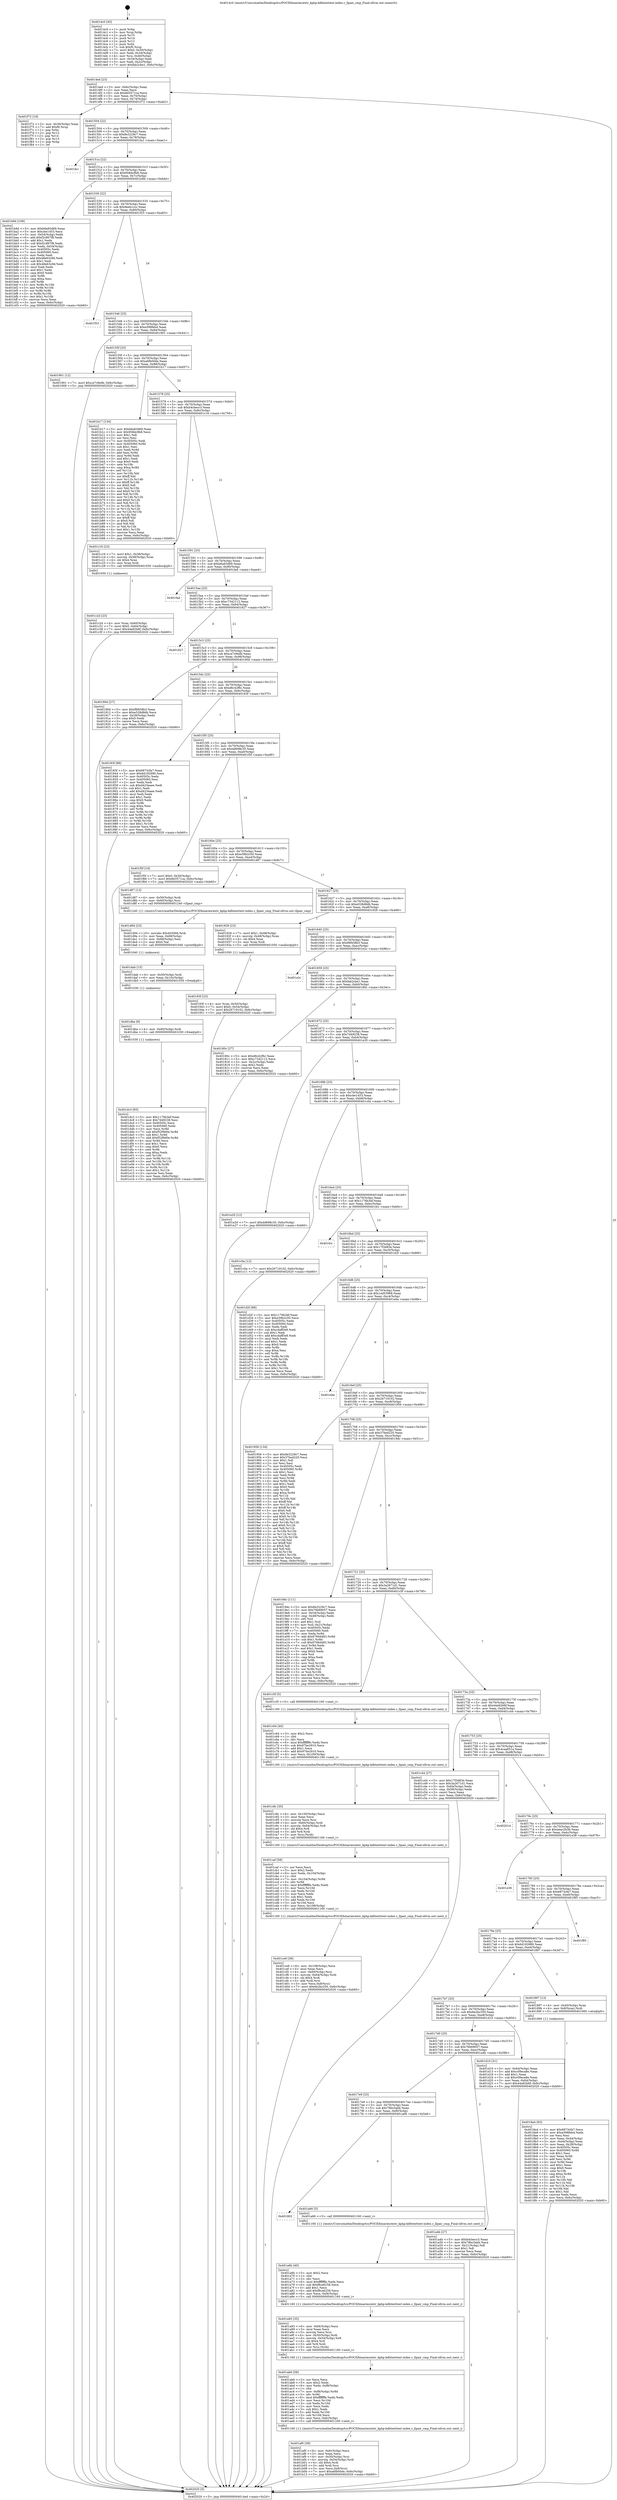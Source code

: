 digraph "0x4014c0" {
  label = "0x4014c0 (/mnt/c/Users/mathe/Desktop/tcc/POCII/binaries/extr_kphp-kdbtexttext-index.c_llpair_cmp_Final-ollvm.out::main(0))"
  labelloc = "t"
  node[shape=record]

  Entry [label="",width=0.3,height=0.3,shape=circle,fillcolor=black,style=filled]
  "0x4014ed" [label="{
     0x4014ed [23]\l
     | [instrs]\l
     &nbsp;&nbsp;0x4014ed \<+3\>: mov -0x6c(%rbp),%eax\l
     &nbsp;&nbsp;0x4014f0 \<+2\>: mov %eax,%ecx\l
     &nbsp;&nbsp;0x4014f2 \<+6\>: sub $0x8d3571ca,%ecx\l
     &nbsp;&nbsp;0x4014f8 \<+3\>: mov %eax,-0x70(%rbp)\l
     &nbsp;&nbsp;0x4014fb \<+3\>: mov %ecx,-0x74(%rbp)\l
     &nbsp;&nbsp;0x4014fe \<+6\>: je 0000000000401f72 \<main+0xab2\>\l
  }"]
  "0x401f72" [label="{
     0x401f72 [19]\l
     | [instrs]\l
     &nbsp;&nbsp;0x401f72 \<+3\>: mov -0x30(%rbp),%eax\l
     &nbsp;&nbsp;0x401f75 \<+7\>: add $0xf0,%rsp\l
     &nbsp;&nbsp;0x401f7c \<+1\>: pop %rbx\l
     &nbsp;&nbsp;0x401f7d \<+2\>: pop %r12\l
     &nbsp;&nbsp;0x401f7f \<+2\>: pop %r14\l
     &nbsp;&nbsp;0x401f81 \<+2\>: pop %r15\l
     &nbsp;&nbsp;0x401f83 \<+1\>: pop %rbp\l
     &nbsp;&nbsp;0x401f84 \<+1\>: ret\l
  }"]
  "0x401504" [label="{
     0x401504 [22]\l
     | [instrs]\l
     &nbsp;&nbsp;0x401504 \<+5\>: jmp 0000000000401509 \<main+0x49\>\l
     &nbsp;&nbsp;0x401509 \<+3\>: mov -0x70(%rbp),%eax\l
     &nbsp;&nbsp;0x40150c \<+5\>: sub $0x8e3229c7,%eax\l
     &nbsp;&nbsp;0x401511 \<+3\>: mov %eax,-0x78(%rbp)\l
     &nbsp;&nbsp;0x401514 \<+6\>: je 0000000000401fa1 \<main+0xae1\>\l
  }"]
  Exit [label="",width=0.3,height=0.3,shape=circle,fillcolor=black,style=filled,peripheries=2]
  "0x401fa1" [label="{
     0x401fa1\l
  }", style=dashed]
  "0x40151a" [label="{
     0x40151a [22]\l
     | [instrs]\l
     &nbsp;&nbsp;0x40151a \<+5\>: jmp 000000000040151f \<main+0x5f\>\l
     &nbsp;&nbsp;0x40151f \<+3\>: mov -0x70(%rbp),%eax\l
     &nbsp;&nbsp;0x401522 \<+5\>: sub $0x958dc9b8,%eax\l
     &nbsp;&nbsp;0x401527 \<+3\>: mov %eax,-0x7c(%rbp)\l
     &nbsp;&nbsp;0x40152a \<+6\>: je 0000000000401b9d \<main+0x6dd\>\l
  }"]
  "0x401dc3" [label="{
     0x401dc3 [93]\l
     | [instrs]\l
     &nbsp;&nbsp;0x401dc3 \<+5\>: mov $0x1176b3ef,%eax\l
     &nbsp;&nbsp;0x401dc8 \<+5\>: mov $0x7d49238,%esi\l
     &nbsp;&nbsp;0x401dcd \<+7\>: mov 0x40505c,%ecx\l
     &nbsp;&nbsp;0x401dd4 \<+7\>: mov 0x405060,%edx\l
     &nbsp;&nbsp;0x401ddb \<+3\>: mov %ecx,%r8d\l
     &nbsp;&nbsp;0x401dde \<+7\>: sub $0xf52f9d0e,%r8d\l
     &nbsp;&nbsp;0x401de5 \<+4\>: sub $0x1,%r8d\l
     &nbsp;&nbsp;0x401de9 \<+7\>: add $0xf52f9d0e,%r8d\l
     &nbsp;&nbsp;0x401df0 \<+4\>: imul %r8d,%ecx\l
     &nbsp;&nbsp;0x401df4 \<+3\>: and $0x1,%ecx\l
     &nbsp;&nbsp;0x401df7 \<+3\>: cmp $0x0,%ecx\l
     &nbsp;&nbsp;0x401dfa \<+4\>: sete %r9b\l
     &nbsp;&nbsp;0x401dfe \<+3\>: cmp $0xa,%edx\l
     &nbsp;&nbsp;0x401e01 \<+4\>: setl %r10b\l
     &nbsp;&nbsp;0x401e05 \<+3\>: mov %r9b,%r11b\l
     &nbsp;&nbsp;0x401e08 \<+3\>: and %r10b,%r11b\l
     &nbsp;&nbsp;0x401e0b \<+3\>: xor %r10b,%r9b\l
     &nbsp;&nbsp;0x401e0e \<+3\>: or %r9b,%r11b\l
     &nbsp;&nbsp;0x401e11 \<+4\>: test $0x1,%r11b\l
     &nbsp;&nbsp;0x401e15 \<+3\>: cmovne %esi,%eax\l
     &nbsp;&nbsp;0x401e18 \<+3\>: mov %eax,-0x6c(%rbp)\l
     &nbsp;&nbsp;0x401e1b \<+5\>: jmp 0000000000402020 \<main+0xb60\>\l
  }"]
  "0x401b9d" [label="{
     0x401b9d [109]\l
     | [instrs]\l
     &nbsp;&nbsp;0x401b9d \<+5\>: mov $0xb6a83d69,%eax\l
     &nbsp;&nbsp;0x401ba2 \<+5\>: mov $0xcbe1453,%ecx\l
     &nbsp;&nbsp;0x401ba7 \<+3\>: mov -0x54(%rbp),%edx\l
     &nbsp;&nbsp;0x401baa \<+6\>: add $0xf2c867f8,%edx\l
     &nbsp;&nbsp;0x401bb0 \<+3\>: add $0x1,%edx\l
     &nbsp;&nbsp;0x401bb3 \<+6\>: sub $0xf2c867f8,%edx\l
     &nbsp;&nbsp;0x401bb9 \<+3\>: mov %edx,-0x54(%rbp)\l
     &nbsp;&nbsp;0x401bbc \<+7\>: mov 0x40505c,%edx\l
     &nbsp;&nbsp;0x401bc3 \<+7\>: mov 0x405060,%esi\l
     &nbsp;&nbsp;0x401bca \<+2\>: mov %edx,%edi\l
     &nbsp;&nbsp;0x401bcc \<+6\>: add $0x48e63c9d,%edi\l
     &nbsp;&nbsp;0x401bd2 \<+3\>: sub $0x1,%edi\l
     &nbsp;&nbsp;0x401bd5 \<+6\>: sub $0x48e63c9d,%edi\l
     &nbsp;&nbsp;0x401bdb \<+3\>: imul %edi,%edx\l
     &nbsp;&nbsp;0x401bde \<+3\>: and $0x1,%edx\l
     &nbsp;&nbsp;0x401be1 \<+3\>: cmp $0x0,%edx\l
     &nbsp;&nbsp;0x401be4 \<+4\>: sete %r8b\l
     &nbsp;&nbsp;0x401be8 \<+3\>: cmp $0xa,%esi\l
     &nbsp;&nbsp;0x401beb \<+4\>: setl %r9b\l
     &nbsp;&nbsp;0x401bef \<+3\>: mov %r8b,%r10b\l
     &nbsp;&nbsp;0x401bf2 \<+3\>: and %r9b,%r10b\l
     &nbsp;&nbsp;0x401bf5 \<+3\>: xor %r9b,%r8b\l
     &nbsp;&nbsp;0x401bf8 \<+3\>: or %r8b,%r10b\l
     &nbsp;&nbsp;0x401bfb \<+4\>: test $0x1,%r10b\l
     &nbsp;&nbsp;0x401bff \<+3\>: cmovne %ecx,%eax\l
     &nbsp;&nbsp;0x401c02 \<+3\>: mov %eax,-0x6c(%rbp)\l
     &nbsp;&nbsp;0x401c05 \<+5\>: jmp 0000000000402020 \<main+0xb60\>\l
  }"]
  "0x401530" [label="{
     0x401530 [22]\l
     | [instrs]\l
     &nbsp;&nbsp;0x401530 \<+5\>: jmp 0000000000401535 \<main+0x75\>\l
     &nbsp;&nbsp;0x401535 \<+3\>: mov -0x70(%rbp),%eax\l
     &nbsp;&nbsp;0x401538 \<+5\>: sub $0x9eeb1ccc,%eax\l
     &nbsp;&nbsp;0x40153d \<+3\>: mov %eax,-0x80(%rbp)\l
     &nbsp;&nbsp;0x401540 \<+6\>: je 0000000000401f53 \<main+0xa93\>\l
  }"]
  "0x401dba" [label="{
     0x401dba [9]\l
     | [instrs]\l
     &nbsp;&nbsp;0x401dba \<+4\>: mov -0x60(%rbp),%rdi\l
     &nbsp;&nbsp;0x401dbe \<+5\>: call 0000000000401030 \<free@plt\>\l
     | [calls]\l
     &nbsp;&nbsp;0x401030 \{1\} (unknown)\l
  }"]
  "0x401f53" [label="{
     0x401f53\l
  }", style=dashed]
  "0x401546" [label="{
     0x401546 [25]\l
     | [instrs]\l
     &nbsp;&nbsp;0x401546 \<+5\>: jmp 000000000040154b \<main+0x8b\>\l
     &nbsp;&nbsp;0x40154b \<+3\>: mov -0x70(%rbp),%eax\l
     &nbsp;&nbsp;0x40154e \<+5\>: sub $0xa598feb4,%eax\l
     &nbsp;&nbsp;0x401553 \<+6\>: mov %eax,-0x84(%rbp)\l
     &nbsp;&nbsp;0x401559 \<+6\>: je 0000000000401901 \<main+0x441\>\l
  }"]
  "0x401dab" [label="{
     0x401dab [15]\l
     | [instrs]\l
     &nbsp;&nbsp;0x401dab \<+4\>: mov -0x50(%rbp),%rdi\l
     &nbsp;&nbsp;0x401daf \<+6\>: mov %eax,-0x10c(%rbp)\l
     &nbsp;&nbsp;0x401db5 \<+5\>: call 0000000000401030 \<free@plt\>\l
     | [calls]\l
     &nbsp;&nbsp;0x401030 \{1\} (unknown)\l
  }"]
  "0x401901" [label="{
     0x401901 [12]\l
     | [instrs]\l
     &nbsp;&nbsp;0x401901 \<+7\>: movl $0xca7c9edb,-0x6c(%rbp)\l
     &nbsp;&nbsp;0x401908 \<+5\>: jmp 0000000000402020 \<main+0xb60\>\l
  }"]
  "0x40155f" [label="{
     0x40155f [25]\l
     | [instrs]\l
     &nbsp;&nbsp;0x40155f \<+5\>: jmp 0000000000401564 \<main+0xa4\>\l
     &nbsp;&nbsp;0x401564 \<+3\>: mov -0x70(%rbp),%eax\l
     &nbsp;&nbsp;0x401567 \<+5\>: sub $0xa6fb00de,%eax\l
     &nbsp;&nbsp;0x40156c \<+6\>: mov %eax,-0x88(%rbp)\l
     &nbsp;&nbsp;0x401572 \<+6\>: je 0000000000401b17 \<main+0x657\>\l
  }"]
  "0x401d94" [label="{
     0x401d94 [23]\l
     | [instrs]\l
     &nbsp;&nbsp;0x401d94 \<+10\>: movabs $0x4030b6,%rdi\l
     &nbsp;&nbsp;0x401d9e \<+3\>: mov %eax,-0x68(%rbp)\l
     &nbsp;&nbsp;0x401da1 \<+3\>: mov -0x68(%rbp),%esi\l
     &nbsp;&nbsp;0x401da4 \<+2\>: mov $0x0,%al\l
     &nbsp;&nbsp;0x401da6 \<+5\>: call 0000000000401040 \<printf@plt\>\l
     | [calls]\l
     &nbsp;&nbsp;0x401040 \{1\} (unknown)\l
  }"]
  "0x401b17" [label="{
     0x401b17 [134]\l
     | [instrs]\l
     &nbsp;&nbsp;0x401b17 \<+5\>: mov $0xb6a83d69,%eax\l
     &nbsp;&nbsp;0x401b1c \<+5\>: mov $0x958dc9b8,%ecx\l
     &nbsp;&nbsp;0x401b21 \<+2\>: mov $0x1,%dl\l
     &nbsp;&nbsp;0x401b23 \<+2\>: xor %esi,%esi\l
     &nbsp;&nbsp;0x401b25 \<+7\>: mov 0x40505c,%edi\l
     &nbsp;&nbsp;0x401b2c \<+8\>: mov 0x405060,%r8d\l
     &nbsp;&nbsp;0x401b34 \<+3\>: sub $0x1,%esi\l
     &nbsp;&nbsp;0x401b37 \<+3\>: mov %edi,%r9d\l
     &nbsp;&nbsp;0x401b3a \<+3\>: add %esi,%r9d\l
     &nbsp;&nbsp;0x401b3d \<+4\>: imul %r9d,%edi\l
     &nbsp;&nbsp;0x401b41 \<+3\>: and $0x1,%edi\l
     &nbsp;&nbsp;0x401b44 \<+3\>: cmp $0x0,%edi\l
     &nbsp;&nbsp;0x401b47 \<+4\>: sete %r10b\l
     &nbsp;&nbsp;0x401b4b \<+4\>: cmp $0xa,%r8d\l
     &nbsp;&nbsp;0x401b4f \<+4\>: setl %r11b\l
     &nbsp;&nbsp;0x401b53 \<+3\>: mov %r10b,%bl\l
     &nbsp;&nbsp;0x401b56 \<+3\>: xor $0xff,%bl\l
     &nbsp;&nbsp;0x401b59 \<+3\>: mov %r11b,%r14b\l
     &nbsp;&nbsp;0x401b5c \<+4\>: xor $0xff,%r14b\l
     &nbsp;&nbsp;0x401b60 \<+3\>: xor $0x0,%dl\l
     &nbsp;&nbsp;0x401b63 \<+3\>: mov %bl,%r15b\l
     &nbsp;&nbsp;0x401b66 \<+4\>: and $0x0,%r15b\l
     &nbsp;&nbsp;0x401b6a \<+3\>: and %dl,%r10b\l
     &nbsp;&nbsp;0x401b6d \<+3\>: mov %r14b,%r12b\l
     &nbsp;&nbsp;0x401b70 \<+4\>: and $0x0,%r12b\l
     &nbsp;&nbsp;0x401b74 \<+3\>: and %dl,%r11b\l
     &nbsp;&nbsp;0x401b77 \<+3\>: or %r10b,%r15b\l
     &nbsp;&nbsp;0x401b7a \<+3\>: or %r11b,%r12b\l
     &nbsp;&nbsp;0x401b7d \<+3\>: xor %r12b,%r15b\l
     &nbsp;&nbsp;0x401b80 \<+3\>: or %r14b,%bl\l
     &nbsp;&nbsp;0x401b83 \<+3\>: xor $0xff,%bl\l
     &nbsp;&nbsp;0x401b86 \<+3\>: or $0x0,%dl\l
     &nbsp;&nbsp;0x401b89 \<+2\>: and %dl,%bl\l
     &nbsp;&nbsp;0x401b8b \<+3\>: or %bl,%r15b\l
     &nbsp;&nbsp;0x401b8e \<+4\>: test $0x1,%r15b\l
     &nbsp;&nbsp;0x401b92 \<+3\>: cmovne %ecx,%eax\l
     &nbsp;&nbsp;0x401b95 \<+3\>: mov %eax,-0x6c(%rbp)\l
     &nbsp;&nbsp;0x401b98 \<+5\>: jmp 0000000000402020 \<main+0xb60\>\l
  }"]
  "0x401578" [label="{
     0x401578 [25]\l
     | [instrs]\l
     &nbsp;&nbsp;0x401578 \<+5\>: jmp 000000000040157d \<main+0xbd\>\l
     &nbsp;&nbsp;0x40157d \<+3\>: mov -0x70(%rbp),%eax\l
     &nbsp;&nbsp;0x401580 \<+5\>: sub $0xb4cbecc3,%eax\l
     &nbsp;&nbsp;0x401585 \<+6\>: mov %eax,-0x8c(%rbp)\l
     &nbsp;&nbsp;0x40158b \<+6\>: je 0000000000401c16 \<main+0x756\>\l
  }"]
  "0x401ce9" [label="{
     0x401ce9 [39]\l
     | [instrs]\l
     &nbsp;&nbsp;0x401ce9 \<+6\>: mov -0x108(%rbp),%ecx\l
     &nbsp;&nbsp;0x401cef \<+3\>: imul %eax,%ecx\l
     &nbsp;&nbsp;0x401cf2 \<+4\>: mov -0x60(%rbp),%rsi\l
     &nbsp;&nbsp;0x401cf6 \<+4\>: movslq -0x64(%rbp),%rdi\l
     &nbsp;&nbsp;0x401cfa \<+4\>: shl $0x4,%rdi\l
     &nbsp;&nbsp;0x401cfe \<+3\>: add %rdi,%rsi\l
     &nbsp;&nbsp;0x401d01 \<+3\>: mov %ecx,0x8(%rsi)\l
     &nbsp;&nbsp;0x401d04 \<+7\>: movl $0x6e2bc350,-0x6c(%rbp)\l
     &nbsp;&nbsp;0x401d0b \<+5\>: jmp 0000000000402020 \<main+0xb60\>\l
  }"]
  "0x401c16" [label="{
     0x401c16 [23]\l
     | [instrs]\l
     &nbsp;&nbsp;0x401c16 \<+7\>: movl $0x1,-0x58(%rbp)\l
     &nbsp;&nbsp;0x401c1d \<+4\>: movslq -0x58(%rbp),%rax\l
     &nbsp;&nbsp;0x401c21 \<+4\>: shl $0x4,%rax\l
     &nbsp;&nbsp;0x401c25 \<+3\>: mov %rax,%rdi\l
     &nbsp;&nbsp;0x401c28 \<+5\>: call 0000000000401050 \<malloc@plt\>\l
     | [calls]\l
     &nbsp;&nbsp;0x401050 \{1\} (unknown)\l
  }"]
  "0x401591" [label="{
     0x401591 [25]\l
     | [instrs]\l
     &nbsp;&nbsp;0x401591 \<+5\>: jmp 0000000000401596 \<main+0xd6\>\l
     &nbsp;&nbsp;0x401596 \<+3\>: mov -0x70(%rbp),%eax\l
     &nbsp;&nbsp;0x401599 \<+5\>: sub $0xb6a83d69,%eax\l
     &nbsp;&nbsp;0x40159e \<+6\>: mov %eax,-0x90(%rbp)\l
     &nbsp;&nbsp;0x4015a4 \<+6\>: je 0000000000401fad \<main+0xaed\>\l
  }"]
  "0x401caf" [label="{
     0x401caf [58]\l
     | [instrs]\l
     &nbsp;&nbsp;0x401caf \<+2\>: xor %ecx,%ecx\l
     &nbsp;&nbsp;0x401cb1 \<+5\>: mov $0x2,%edx\l
     &nbsp;&nbsp;0x401cb6 \<+6\>: mov %edx,-0x104(%rbp)\l
     &nbsp;&nbsp;0x401cbc \<+1\>: cltd\l
     &nbsp;&nbsp;0x401cbd \<+7\>: mov -0x104(%rbp),%r9d\l
     &nbsp;&nbsp;0x401cc4 \<+3\>: idiv %r9d\l
     &nbsp;&nbsp;0x401cc7 \<+6\>: imul $0xfffffffe,%edx,%edx\l
     &nbsp;&nbsp;0x401ccd \<+3\>: mov %ecx,%r10d\l
     &nbsp;&nbsp;0x401cd0 \<+3\>: sub %edx,%r10d\l
     &nbsp;&nbsp;0x401cd3 \<+2\>: mov %ecx,%edx\l
     &nbsp;&nbsp;0x401cd5 \<+3\>: sub $0x1,%edx\l
     &nbsp;&nbsp;0x401cd8 \<+3\>: add %edx,%r10d\l
     &nbsp;&nbsp;0x401cdb \<+3\>: sub %r10d,%ecx\l
     &nbsp;&nbsp;0x401cde \<+6\>: mov %ecx,-0x108(%rbp)\l
     &nbsp;&nbsp;0x401ce4 \<+5\>: call 0000000000401160 \<next_i\>\l
     | [calls]\l
     &nbsp;&nbsp;0x401160 \{1\} (/mnt/c/Users/mathe/Desktop/tcc/POCII/binaries/extr_kphp-kdbtexttext-index.c_llpair_cmp_Final-ollvm.out::next_i)\l
  }"]
  "0x401fad" [label="{
     0x401fad\l
  }", style=dashed]
  "0x4015aa" [label="{
     0x4015aa [25]\l
     | [instrs]\l
     &nbsp;&nbsp;0x4015aa \<+5\>: jmp 00000000004015af \<main+0xef\>\l
     &nbsp;&nbsp;0x4015af \<+3\>: mov -0x70(%rbp),%eax\l
     &nbsp;&nbsp;0x4015b2 \<+5\>: sub $0xc7342112,%eax\l
     &nbsp;&nbsp;0x4015b7 \<+6\>: mov %eax,-0x94(%rbp)\l
     &nbsp;&nbsp;0x4015bd \<+6\>: je 0000000000401827 \<main+0x367\>\l
  }"]
  "0x401c8c" [label="{
     0x401c8c [35]\l
     | [instrs]\l
     &nbsp;&nbsp;0x401c8c \<+6\>: mov -0x100(%rbp),%ecx\l
     &nbsp;&nbsp;0x401c92 \<+3\>: imul %eax,%ecx\l
     &nbsp;&nbsp;0x401c95 \<+3\>: movslq %ecx,%rsi\l
     &nbsp;&nbsp;0x401c98 \<+4\>: mov -0x60(%rbp),%rdi\l
     &nbsp;&nbsp;0x401c9c \<+4\>: movslq -0x64(%rbp),%r8\l
     &nbsp;&nbsp;0x401ca0 \<+4\>: shl $0x4,%r8\l
     &nbsp;&nbsp;0x401ca4 \<+3\>: add %r8,%rdi\l
     &nbsp;&nbsp;0x401ca7 \<+3\>: mov %rsi,(%rdi)\l
     &nbsp;&nbsp;0x401caa \<+5\>: call 0000000000401160 \<next_i\>\l
     | [calls]\l
     &nbsp;&nbsp;0x401160 \{1\} (/mnt/c/Users/mathe/Desktop/tcc/POCII/binaries/extr_kphp-kdbtexttext-index.c_llpair_cmp_Final-ollvm.out::next_i)\l
  }"]
  "0x401827" [label="{
     0x401827\l
  }", style=dashed]
  "0x4015c3" [label="{
     0x4015c3 [25]\l
     | [instrs]\l
     &nbsp;&nbsp;0x4015c3 \<+5\>: jmp 00000000004015c8 \<main+0x108\>\l
     &nbsp;&nbsp;0x4015c8 \<+3\>: mov -0x70(%rbp),%eax\l
     &nbsp;&nbsp;0x4015cb \<+5\>: sub $0xca7c9edb,%eax\l
     &nbsp;&nbsp;0x4015d0 \<+6\>: mov %eax,-0x98(%rbp)\l
     &nbsp;&nbsp;0x4015d6 \<+6\>: je 000000000040190d \<main+0x44d\>\l
  }"]
  "0x401c64" [label="{
     0x401c64 [40]\l
     | [instrs]\l
     &nbsp;&nbsp;0x401c64 \<+5\>: mov $0x2,%ecx\l
     &nbsp;&nbsp;0x401c69 \<+1\>: cltd\l
     &nbsp;&nbsp;0x401c6a \<+2\>: idiv %ecx\l
     &nbsp;&nbsp;0x401c6c \<+6\>: imul $0xfffffffe,%edx,%ecx\l
     &nbsp;&nbsp;0x401c72 \<+6\>: sub $0x97be2910,%ecx\l
     &nbsp;&nbsp;0x401c78 \<+3\>: add $0x1,%ecx\l
     &nbsp;&nbsp;0x401c7b \<+6\>: add $0x97be2910,%ecx\l
     &nbsp;&nbsp;0x401c81 \<+6\>: mov %ecx,-0x100(%rbp)\l
     &nbsp;&nbsp;0x401c87 \<+5\>: call 0000000000401160 \<next_i\>\l
     | [calls]\l
     &nbsp;&nbsp;0x401160 \{1\} (/mnt/c/Users/mathe/Desktop/tcc/POCII/binaries/extr_kphp-kdbtexttext-index.c_llpair_cmp_Final-ollvm.out::next_i)\l
  }"]
  "0x40190d" [label="{
     0x40190d [27]\l
     | [instrs]\l
     &nbsp;&nbsp;0x40190d \<+5\>: mov $0xf9f458b3,%eax\l
     &nbsp;&nbsp;0x401912 \<+5\>: mov $0xe528d8db,%ecx\l
     &nbsp;&nbsp;0x401917 \<+3\>: mov -0x28(%rbp),%edx\l
     &nbsp;&nbsp;0x40191a \<+3\>: cmp $0x0,%edx\l
     &nbsp;&nbsp;0x40191d \<+3\>: cmove %ecx,%eax\l
     &nbsp;&nbsp;0x401920 \<+3\>: mov %eax,-0x6c(%rbp)\l
     &nbsp;&nbsp;0x401923 \<+5\>: jmp 0000000000402020 \<main+0xb60\>\l
  }"]
  "0x4015dc" [label="{
     0x4015dc [25]\l
     | [instrs]\l
     &nbsp;&nbsp;0x4015dc \<+5\>: jmp 00000000004015e1 \<main+0x121\>\l
     &nbsp;&nbsp;0x4015e1 \<+3\>: mov -0x70(%rbp),%eax\l
     &nbsp;&nbsp;0x4015e4 \<+5\>: sub $0xd6c42f6c,%eax\l
     &nbsp;&nbsp;0x4015e9 \<+6\>: mov %eax,-0x9c(%rbp)\l
     &nbsp;&nbsp;0x4015ef \<+6\>: je 000000000040183f \<main+0x37f\>\l
  }"]
  "0x401c2d" [label="{
     0x401c2d [23]\l
     | [instrs]\l
     &nbsp;&nbsp;0x401c2d \<+4\>: mov %rax,-0x60(%rbp)\l
     &nbsp;&nbsp;0x401c31 \<+7\>: movl $0x0,-0x64(%rbp)\l
     &nbsp;&nbsp;0x401c38 \<+7\>: movl $0x44a92b6f,-0x6c(%rbp)\l
     &nbsp;&nbsp;0x401c3f \<+5\>: jmp 0000000000402020 \<main+0xb60\>\l
  }"]
  "0x40183f" [label="{
     0x40183f [88]\l
     | [instrs]\l
     &nbsp;&nbsp;0x40183f \<+5\>: mov $0x6873cfa7,%eax\l
     &nbsp;&nbsp;0x401844 \<+5\>: mov $0x6d192680,%ecx\l
     &nbsp;&nbsp;0x401849 \<+7\>: mov 0x40505c,%edx\l
     &nbsp;&nbsp;0x401850 \<+7\>: mov 0x405060,%esi\l
     &nbsp;&nbsp;0x401857 \<+2\>: mov %edx,%edi\l
     &nbsp;&nbsp;0x401859 \<+6\>: sub $0xd423eaee,%edi\l
     &nbsp;&nbsp;0x40185f \<+3\>: sub $0x1,%edi\l
     &nbsp;&nbsp;0x401862 \<+6\>: add $0xd423eaee,%edi\l
     &nbsp;&nbsp;0x401868 \<+3\>: imul %edi,%edx\l
     &nbsp;&nbsp;0x40186b \<+3\>: and $0x1,%edx\l
     &nbsp;&nbsp;0x40186e \<+3\>: cmp $0x0,%edx\l
     &nbsp;&nbsp;0x401871 \<+4\>: sete %r8b\l
     &nbsp;&nbsp;0x401875 \<+3\>: cmp $0xa,%esi\l
     &nbsp;&nbsp;0x401878 \<+4\>: setl %r9b\l
     &nbsp;&nbsp;0x40187c \<+3\>: mov %r8b,%r10b\l
     &nbsp;&nbsp;0x40187f \<+3\>: and %r9b,%r10b\l
     &nbsp;&nbsp;0x401882 \<+3\>: xor %r9b,%r8b\l
     &nbsp;&nbsp;0x401885 \<+3\>: or %r8b,%r10b\l
     &nbsp;&nbsp;0x401888 \<+4\>: test $0x1,%r10b\l
     &nbsp;&nbsp;0x40188c \<+3\>: cmovne %ecx,%eax\l
     &nbsp;&nbsp;0x40188f \<+3\>: mov %eax,-0x6c(%rbp)\l
     &nbsp;&nbsp;0x401892 \<+5\>: jmp 0000000000402020 \<main+0xb60\>\l
  }"]
  "0x4015f5" [label="{
     0x4015f5 [25]\l
     | [instrs]\l
     &nbsp;&nbsp;0x4015f5 \<+5\>: jmp 00000000004015fa \<main+0x13a\>\l
     &nbsp;&nbsp;0x4015fa \<+3\>: mov -0x70(%rbp),%eax\l
     &nbsp;&nbsp;0x4015fd \<+5\>: sub $0xdd698c35,%eax\l
     &nbsp;&nbsp;0x401602 \<+6\>: mov %eax,-0xa0(%rbp)\l
     &nbsp;&nbsp;0x401608 \<+6\>: je 0000000000401f5f \<main+0xa9f\>\l
  }"]
  "0x401af0" [label="{
     0x401af0 [39]\l
     | [instrs]\l
     &nbsp;&nbsp;0x401af0 \<+6\>: mov -0xfc(%rbp),%ecx\l
     &nbsp;&nbsp;0x401af6 \<+3\>: imul %eax,%ecx\l
     &nbsp;&nbsp;0x401af9 \<+4\>: mov -0x50(%rbp),%rsi\l
     &nbsp;&nbsp;0x401afd \<+4\>: movslq -0x54(%rbp),%rdi\l
     &nbsp;&nbsp;0x401b01 \<+4\>: shl $0x4,%rdi\l
     &nbsp;&nbsp;0x401b05 \<+3\>: add %rdi,%rsi\l
     &nbsp;&nbsp;0x401b08 \<+3\>: mov %ecx,0x8(%rsi)\l
     &nbsp;&nbsp;0x401b0b \<+7\>: movl $0xa6fb00de,-0x6c(%rbp)\l
     &nbsp;&nbsp;0x401b12 \<+5\>: jmp 0000000000402020 \<main+0xb60\>\l
  }"]
  "0x401f5f" [label="{
     0x401f5f [19]\l
     | [instrs]\l
     &nbsp;&nbsp;0x401f5f \<+7\>: movl $0x0,-0x30(%rbp)\l
     &nbsp;&nbsp;0x401f66 \<+7\>: movl $0x8d3571ca,-0x6c(%rbp)\l
     &nbsp;&nbsp;0x401f6d \<+5\>: jmp 0000000000402020 \<main+0xb60\>\l
  }"]
  "0x40160e" [label="{
     0x40160e [25]\l
     | [instrs]\l
     &nbsp;&nbsp;0x40160e \<+5\>: jmp 0000000000401613 \<main+0x153\>\l
     &nbsp;&nbsp;0x401613 \<+3\>: mov -0x70(%rbp),%eax\l
     &nbsp;&nbsp;0x401616 \<+5\>: sub $0xe39b2c50,%eax\l
     &nbsp;&nbsp;0x40161b \<+6\>: mov %eax,-0xa4(%rbp)\l
     &nbsp;&nbsp;0x401621 \<+6\>: je 0000000000401d87 \<main+0x8c7\>\l
  }"]
  "0x401ab6" [label="{
     0x401ab6 [58]\l
     | [instrs]\l
     &nbsp;&nbsp;0x401ab6 \<+2\>: xor %ecx,%ecx\l
     &nbsp;&nbsp;0x401ab8 \<+5\>: mov $0x2,%edx\l
     &nbsp;&nbsp;0x401abd \<+6\>: mov %edx,-0xf8(%rbp)\l
     &nbsp;&nbsp;0x401ac3 \<+1\>: cltd\l
     &nbsp;&nbsp;0x401ac4 \<+7\>: mov -0xf8(%rbp),%r9d\l
     &nbsp;&nbsp;0x401acb \<+3\>: idiv %r9d\l
     &nbsp;&nbsp;0x401ace \<+6\>: imul $0xfffffffe,%edx,%edx\l
     &nbsp;&nbsp;0x401ad4 \<+3\>: mov %ecx,%r10d\l
     &nbsp;&nbsp;0x401ad7 \<+3\>: sub %edx,%r10d\l
     &nbsp;&nbsp;0x401ada \<+2\>: mov %ecx,%edx\l
     &nbsp;&nbsp;0x401adc \<+3\>: sub $0x1,%edx\l
     &nbsp;&nbsp;0x401adf \<+3\>: add %edx,%r10d\l
     &nbsp;&nbsp;0x401ae2 \<+3\>: sub %r10d,%ecx\l
     &nbsp;&nbsp;0x401ae5 \<+6\>: mov %ecx,-0xfc(%rbp)\l
     &nbsp;&nbsp;0x401aeb \<+5\>: call 0000000000401160 \<next_i\>\l
     | [calls]\l
     &nbsp;&nbsp;0x401160 \{1\} (/mnt/c/Users/mathe/Desktop/tcc/POCII/binaries/extr_kphp-kdbtexttext-index.c_llpair_cmp_Final-ollvm.out::next_i)\l
  }"]
  "0x401d87" [label="{
     0x401d87 [13]\l
     | [instrs]\l
     &nbsp;&nbsp;0x401d87 \<+4\>: mov -0x50(%rbp),%rdi\l
     &nbsp;&nbsp;0x401d8b \<+4\>: mov -0x60(%rbp),%rsi\l
     &nbsp;&nbsp;0x401d8f \<+5\>: call 0000000000401240 \<llpair_cmp\>\l
     | [calls]\l
     &nbsp;&nbsp;0x401240 \{1\} (/mnt/c/Users/mathe/Desktop/tcc/POCII/binaries/extr_kphp-kdbtexttext-index.c_llpair_cmp_Final-ollvm.out::llpair_cmp)\l
  }"]
  "0x401627" [label="{
     0x401627 [25]\l
     | [instrs]\l
     &nbsp;&nbsp;0x401627 \<+5\>: jmp 000000000040162c \<main+0x16c\>\l
     &nbsp;&nbsp;0x40162c \<+3\>: mov -0x70(%rbp),%eax\l
     &nbsp;&nbsp;0x40162f \<+5\>: sub $0xe528d8db,%eax\l
     &nbsp;&nbsp;0x401634 \<+6\>: mov %eax,-0xa8(%rbp)\l
     &nbsp;&nbsp;0x40163a \<+6\>: je 0000000000401928 \<main+0x468\>\l
  }"]
  "0x401a93" [label="{
     0x401a93 [35]\l
     | [instrs]\l
     &nbsp;&nbsp;0x401a93 \<+6\>: mov -0xf4(%rbp),%ecx\l
     &nbsp;&nbsp;0x401a99 \<+3\>: imul %eax,%ecx\l
     &nbsp;&nbsp;0x401a9c \<+3\>: movslq %ecx,%rsi\l
     &nbsp;&nbsp;0x401a9f \<+4\>: mov -0x50(%rbp),%rdi\l
     &nbsp;&nbsp;0x401aa3 \<+4\>: movslq -0x54(%rbp),%r8\l
     &nbsp;&nbsp;0x401aa7 \<+4\>: shl $0x4,%r8\l
     &nbsp;&nbsp;0x401aab \<+3\>: add %r8,%rdi\l
     &nbsp;&nbsp;0x401aae \<+3\>: mov %rsi,(%rdi)\l
     &nbsp;&nbsp;0x401ab1 \<+5\>: call 0000000000401160 \<next_i\>\l
     | [calls]\l
     &nbsp;&nbsp;0x401160 \{1\} (/mnt/c/Users/mathe/Desktop/tcc/POCII/binaries/extr_kphp-kdbtexttext-index.c_llpair_cmp_Final-ollvm.out::next_i)\l
  }"]
  "0x401928" [label="{
     0x401928 [23]\l
     | [instrs]\l
     &nbsp;&nbsp;0x401928 \<+7\>: movl $0x1,-0x48(%rbp)\l
     &nbsp;&nbsp;0x40192f \<+4\>: movslq -0x48(%rbp),%rax\l
     &nbsp;&nbsp;0x401933 \<+4\>: shl $0x4,%rax\l
     &nbsp;&nbsp;0x401937 \<+3\>: mov %rax,%rdi\l
     &nbsp;&nbsp;0x40193a \<+5\>: call 0000000000401050 \<malloc@plt\>\l
     | [calls]\l
     &nbsp;&nbsp;0x401050 \{1\} (unknown)\l
  }"]
  "0x401640" [label="{
     0x401640 [25]\l
     | [instrs]\l
     &nbsp;&nbsp;0x401640 \<+5\>: jmp 0000000000401645 \<main+0x185\>\l
     &nbsp;&nbsp;0x401645 \<+3\>: mov -0x70(%rbp),%eax\l
     &nbsp;&nbsp;0x401648 \<+5\>: sub $0xf9f458b3,%eax\l
     &nbsp;&nbsp;0x40164d \<+6\>: mov %eax,-0xac(%rbp)\l
     &nbsp;&nbsp;0x401653 \<+6\>: je 0000000000401e2c \<main+0x96c\>\l
  }"]
  "0x401a6b" [label="{
     0x401a6b [40]\l
     | [instrs]\l
     &nbsp;&nbsp;0x401a6b \<+5\>: mov $0x2,%ecx\l
     &nbsp;&nbsp;0x401a70 \<+1\>: cltd\l
     &nbsp;&nbsp;0x401a71 \<+2\>: idiv %ecx\l
     &nbsp;&nbsp;0x401a73 \<+6\>: imul $0xfffffffe,%edx,%ecx\l
     &nbsp;&nbsp;0x401a79 \<+6\>: sub $0xf8ce6258,%ecx\l
     &nbsp;&nbsp;0x401a7f \<+3\>: add $0x1,%ecx\l
     &nbsp;&nbsp;0x401a82 \<+6\>: add $0xf8ce6258,%ecx\l
     &nbsp;&nbsp;0x401a88 \<+6\>: mov %ecx,-0xf4(%rbp)\l
     &nbsp;&nbsp;0x401a8e \<+5\>: call 0000000000401160 \<next_i\>\l
     | [calls]\l
     &nbsp;&nbsp;0x401160 \{1\} (/mnt/c/Users/mathe/Desktop/tcc/POCII/binaries/extr_kphp-kdbtexttext-index.c_llpair_cmp_Final-ollvm.out::next_i)\l
  }"]
  "0x401e2c" [label="{
     0x401e2c\l
  }", style=dashed]
  "0x401659" [label="{
     0x401659 [25]\l
     | [instrs]\l
     &nbsp;&nbsp;0x401659 \<+5\>: jmp 000000000040165e \<main+0x19e\>\l
     &nbsp;&nbsp;0x40165e \<+3\>: mov -0x70(%rbp),%eax\l
     &nbsp;&nbsp;0x401661 \<+5\>: sub $0xfab2cbe1,%eax\l
     &nbsp;&nbsp;0x401666 \<+6\>: mov %eax,-0xb0(%rbp)\l
     &nbsp;&nbsp;0x40166c \<+6\>: je 000000000040180c \<main+0x34c\>\l
  }"]
  "0x401802" [label="{
     0x401802\l
  }", style=dashed]
  "0x40180c" [label="{
     0x40180c [27]\l
     | [instrs]\l
     &nbsp;&nbsp;0x40180c \<+5\>: mov $0xd6c42f6c,%eax\l
     &nbsp;&nbsp;0x401811 \<+5\>: mov $0xc7342112,%ecx\l
     &nbsp;&nbsp;0x401816 \<+3\>: mov -0x2c(%rbp),%edx\l
     &nbsp;&nbsp;0x401819 \<+3\>: cmp $0x2,%edx\l
     &nbsp;&nbsp;0x40181c \<+3\>: cmovne %ecx,%eax\l
     &nbsp;&nbsp;0x40181f \<+3\>: mov %eax,-0x6c(%rbp)\l
     &nbsp;&nbsp;0x401822 \<+5\>: jmp 0000000000402020 \<main+0xb60\>\l
  }"]
  "0x401672" [label="{
     0x401672 [25]\l
     | [instrs]\l
     &nbsp;&nbsp;0x401672 \<+5\>: jmp 0000000000401677 \<main+0x1b7\>\l
     &nbsp;&nbsp;0x401677 \<+3\>: mov -0x70(%rbp),%eax\l
     &nbsp;&nbsp;0x40167a \<+5\>: sub $0x7d49238,%eax\l
     &nbsp;&nbsp;0x40167f \<+6\>: mov %eax,-0xb4(%rbp)\l
     &nbsp;&nbsp;0x401685 \<+6\>: je 0000000000401e20 \<main+0x960\>\l
  }"]
  "0x402020" [label="{
     0x402020 [5]\l
     | [instrs]\l
     &nbsp;&nbsp;0x402020 \<+5\>: jmp 00000000004014ed \<main+0x2d\>\l
  }"]
  "0x4014c0" [label="{
     0x4014c0 [45]\l
     | [instrs]\l
     &nbsp;&nbsp;0x4014c0 \<+1\>: push %rbp\l
     &nbsp;&nbsp;0x4014c1 \<+3\>: mov %rsp,%rbp\l
     &nbsp;&nbsp;0x4014c4 \<+2\>: push %r15\l
     &nbsp;&nbsp;0x4014c6 \<+2\>: push %r14\l
     &nbsp;&nbsp;0x4014c8 \<+2\>: push %r12\l
     &nbsp;&nbsp;0x4014ca \<+1\>: push %rbx\l
     &nbsp;&nbsp;0x4014cb \<+7\>: sub $0xf0,%rsp\l
     &nbsp;&nbsp;0x4014d2 \<+7\>: movl $0x0,-0x30(%rbp)\l
     &nbsp;&nbsp;0x4014d9 \<+3\>: mov %edi,-0x34(%rbp)\l
     &nbsp;&nbsp;0x4014dc \<+4\>: mov %rsi,-0x40(%rbp)\l
     &nbsp;&nbsp;0x4014e0 \<+3\>: mov -0x34(%rbp),%edi\l
     &nbsp;&nbsp;0x4014e3 \<+3\>: mov %edi,-0x2c(%rbp)\l
     &nbsp;&nbsp;0x4014e6 \<+7\>: movl $0xfab2cbe1,-0x6c(%rbp)\l
  }"]
  "0x401a66" [label="{
     0x401a66 [5]\l
     | [instrs]\l
     &nbsp;&nbsp;0x401a66 \<+5\>: call 0000000000401160 \<next_i\>\l
     | [calls]\l
     &nbsp;&nbsp;0x401160 \{1\} (/mnt/c/Users/mathe/Desktop/tcc/POCII/binaries/extr_kphp-kdbtexttext-index.c_llpair_cmp_Final-ollvm.out::next_i)\l
  }"]
  "0x401e20" [label="{
     0x401e20 [12]\l
     | [instrs]\l
     &nbsp;&nbsp;0x401e20 \<+7\>: movl $0xdd698c35,-0x6c(%rbp)\l
     &nbsp;&nbsp;0x401e27 \<+5\>: jmp 0000000000402020 \<main+0xb60\>\l
  }"]
  "0x40168b" [label="{
     0x40168b [25]\l
     | [instrs]\l
     &nbsp;&nbsp;0x40168b \<+5\>: jmp 0000000000401690 \<main+0x1d0\>\l
     &nbsp;&nbsp;0x401690 \<+3\>: mov -0x70(%rbp),%eax\l
     &nbsp;&nbsp;0x401693 \<+5\>: sub $0xcbe1453,%eax\l
     &nbsp;&nbsp;0x401698 \<+6\>: mov %eax,-0xb8(%rbp)\l
     &nbsp;&nbsp;0x40169e \<+6\>: je 0000000000401c0a \<main+0x74a\>\l
  }"]
  "0x4017e9" [label="{
     0x4017e9 [25]\l
     | [instrs]\l
     &nbsp;&nbsp;0x4017e9 \<+5\>: jmp 00000000004017ee \<main+0x32e\>\l
     &nbsp;&nbsp;0x4017ee \<+3\>: mov -0x70(%rbp),%eax\l
     &nbsp;&nbsp;0x4017f1 \<+5\>: sub $0x78bc5abb,%eax\l
     &nbsp;&nbsp;0x4017f6 \<+6\>: mov %eax,-0xf0(%rbp)\l
     &nbsp;&nbsp;0x4017fc \<+6\>: je 0000000000401a66 \<main+0x5a6\>\l
  }"]
  "0x401c0a" [label="{
     0x401c0a [12]\l
     | [instrs]\l
     &nbsp;&nbsp;0x401c0a \<+7\>: movl $0x26719102,-0x6c(%rbp)\l
     &nbsp;&nbsp;0x401c11 \<+5\>: jmp 0000000000402020 \<main+0xb60\>\l
  }"]
  "0x4016a4" [label="{
     0x4016a4 [25]\l
     | [instrs]\l
     &nbsp;&nbsp;0x4016a4 \<+5\>: jmp 00000000004016a9 \<main+0x1e9\>\l
     &nbsp;&nbsp;0x4016a9 \<+3\>: mov -0x70(%rbp),%eax\l
     &nbsp;&nbsp;0x4016ac \<+5\>: sub $0x1176b3ef,%eax\l
     &nbsp;&nbsp;0x4016b1 \<+6\>: mov %eax,-0xbc(%rbp)\l
     &nbsp;&nbsp;0x4016b7 \<+6\>: je 0000000000401fcc \<main+0xb0c\>\l
  }"]
  "0x401a4b" [label="{
     0x401a4b [27]\l
     | [instrs]\l
     &nbsp;&nbsp;0x401a4b \<+5\>: mov $0xb4cbecc3,%eax\l
     &nbsp;&nbsp;0x401a50 \<+5\>: mov $0x78bc5abb,%ecx\l
     &nbsp;&nbsp;0x401a55 \<+3\>: mov -0x21(%rbp),%dl\l
     &nbsp;&nbsp;0x401a58 \<+3\>: test $0x1,%dl\l
     &nbsp;&nbsp;0x401a5b \<+3\>: cmovne %ecx,%eax\l
     &nbsp;&nbsp;0x401a5e \<+3\>: mov %eax,-0x6c(%rbp)\l
     &nbsp;&nbsp;0x401a61 \<+5\>: jmp 0000000000402020 \<main+0xb60\>\l
  }"]
  "0x401fcc" [label="{
     0x401fcc\l
  }", style=dashed]
  "0x4016bd" [label="{
     0x4016bd [25]\l
     | [instrs]\l
     &nbsp;&nbsp;0x4016bd \<+5\>: jmp 00000000004016c2 \<main+0x202\>\l
     &nbsp;&nbsp;0x4016c2 \<+3\>: mov -0x70(%rbp),%eax\l
     &nbsp;&nbsp;0x4016c5 \<+5\>: sub $0x17f3d83e,%eax\l
     &nbsp;&nbsp;0x4016ca \<+6\>: mov %eax,-0xc0(%rbp)\l
     &nbsp;&nbsp;0x4016d0 \<+6\>: je 0000000000401d2f \<main+0x86f\>\l
  }"]
  "0x4017d0" [label="{
     0x4017d0 [25]\l
     | [instrs]\l
     &nbsp;&nbsp;0x4017d0 \<+5\>: jmp 00000000004017d5 \<main+0x315\>\l
     &nbsp;&nbsp;0x4017d5 \<+3\>: mov -0x70(%rbp),%eax\l
     &nbsp;&nbsp;0x4017d8 \<+5\>: sub $0x76b69057,%eax\l
     &nbsp;&nbsp;0x4017dd \<+6\>: mov %eax,-0xec(%rbp)\l
     &nbsp;&nbsp;0x4017e3 \<+6\>: je 0000000000401a4b \<main+0x58b\>\l
  }"]
  "0x401d2f" [label="{
     0x401d2f [88]\l
     | [instrs]\l
     &nbsp;&nbsp;0x401d2f \<+5\>: mov $0x1176b3ef,%eax\l
     &nbsp;&nbsp;0x401d34 \<+5\>: mov $0xe39b2c50,%ecx\l
     &nbsp;&nbsp;0x401d39 \<+7\>: mov 0x40505c,%edx\l
     &nbsp;&nbsp;0x401d40 \<+7\>: mov 0x405060,%esi\l
     &nbsp;&nbsp;0x401d47 \<+2\>: mov %edx,%edi\l
     &nbsp;&nbsp;0x401d49 \<+6\>: sub $0xcdaff3e8,%edi\l
     &nbsp;&nbsp;0x401d4f \<+3\>: sub $0x1,%edi\l
     &nbsp;&nbsp;0x401d52 \<+6\>: add $0xcdaff3e8,%edi\l
     &nbsp;&nbsp;0x401d58 \<+3\>: imul %edi,%edx\l
     &nbsp;&nbsp;0x401d5b \<+3\>: and $0x1,%edx\l
     &nbsp;&nbsp;0x401d5e \<+3\>: cmp $0x0,%edx\l
     &nbsp;&nbsp;0x401d61 \<+4\>: sete %r8b\l
     &nbsp;&nbsp;0x401d65 \<+3\>: cmp $0xa,%esi\l
     &nbsp;&nbsp;0x401d68 \<+4\>: setl %r9b\l
     &nbsp;&nbsp;0x401d6c \<+3\>: mov %r8b,%r10b\l
     &nbsp;&nbsp;0x401d6f \<+3\>: and %r9b,%r10b\l
     &nbsp;&nbsp;0x401d72 \<+3\>: xor %r9b,%r8b\l
     &nbsp;&nbsp;0x401d75 \<+3\>: or %r8b,%r10b\l
     &nbsp;&nbsp;0x401d78 \<+4\>: test $0x1,%r10b\l
     &nbsp;&nbsp;0x401d7c \<+3\>: cmovne %ecx,%eax\l
     &nbsp;&nbsp;0x401d7f \<+3\>: mov %eax,-0x6c(%rbp)\l
     &nbsp;&nbsp;0x401d82 \<+5\>: jmp 0000000000402020 \<main+0xb60\>\l
  }"]
  "0x4016d6" [label="{
     0x4016d6 [25]\l
     | [instrs]\l
     &nbsp;&nbsp;0x4016d6 \<+5\>: jmp 00000000004016db \<main+0x21b\>\l
     &nbsp;&nbsp;0x4016db \<+3\>: mov -0x70(%rbp),%eax\l
     &nbsp;&nbsp;0x4016de \<+5\>: sub $0x1ed53968,%eax\l
     &nbsp;&nbsp;0x4016e3 \<+6\>: mov %eax,-0xc4(%rbp)\l
     &nbsp;&nbsp;0x4016e9 \<+6\>: je 0000000000401ebe \<main+0x9fe\>\l
  }"]
  "0x401d10" [label="{
     0x401d10 [31]\l
     | [instrs]\l
     &nbsp;&nbsp;0x401d10 \<+3\>: mov -0x64(%rbp),%eax\l
     &nbsp;&nbsp;0x401d13 \<+5\>: add $0xc09eca8e,%eax\l
     &nbsp;&nbsp;0x401d18 \<+3\>: add $0x1,%eax\l
     &nbsp;&nbsp;0x401d1b \<+5\>: sub $0xc09eca8e,%eax\l
     &nbsp;&nbsp;0x401d20 \<+3\>: mov %eax,-0x64(%rbp)\l
     &nbsp;&nbsp;0x401d23 \<+7\>: movl $0x44a92b6f,-0x6c(%rbp)\l
     &nbsp;&nbsp;0x401d2a \<+5\>: jmp 0000000000402020 \<main+0xb60\>\l
  }"]
  "0x401ebe" [label="{
     0x401ebe\l
  }", style=dashed]
  "0x4016ef" [label="{
     0x4016ef [25]\l
     | [instrs]\l
     &nbsp;&nbsp;0x4016ef \<+5\>: jmp 00000000004016f4 \<main+0x234\>\l
     &nbsp;&nbsp;0x4016f4 \<+3\>: mov -0x70(%rbp),%eax\l
     &nbsp;&nbsp;0x4016f7 \<+5\>: sub $0x26719102,%eax\l
     &nbsp;&nbsp;0x4016fc \<+6\>: mov %eax,-0xc8(%rbp)\l
     &nbsp;&nbsp;0x401702 \<+6\>: je 0000000000401956 \<main+0x496\>\l
  }"]
  "0x40193f" [label="{
     0x40193f [23]\l
     | [instrs]\l
     &nbsp;&nbsp;0x40193f \<+4\>: mov %rax,-0x50(%rbp)\l
     &nbsp;&nbsp;0x401943 \<+7\>: movl $0x0,-0x54(%rbp)\l
     &nbsp;&nbsp;0x40194a \<+7\>: movl $0x26719102,-0x6c(%rbp)\l
     &nbsp;&nbsp;0x401951 \<+5\>: jmp 0000000000402020 \<main+0xb60\>\l
  }"]
  "0x401956" [label="{
     0x401956 [134]\l
     | [instrs]\l
     &nbsp;&nbsp;0x401956 \<+5\>: mov $0x8e3229c7,%eax\l
     &nbsp;&nbsp;0x40195b \<+5\>: mov $0x37bed220,%ecx\l
     &nbsp;&nbsp;0x401960 \<+2\>: mov $0x1,%dl\l
     &nbsp;&nbsp;0x401962 \<+2\>: xor %esi,%esi\l
     &nbsp;&nbsp;0x401964 \<+7\>: mov 0x40505c,%edi\l
     &nbsp;&nbsp;0x40196b \<+8\>: mov 0x405060,%r8d\l
     &nbsp;&nbsp;0x401973 \<+3\>: sub $0x1,%esi\l
     &nbsp;&nbsp;0x401976 \<+3\>: mov %edi,%r9d\l
     &nbsp;&nbsp;0x401979 \<+3\>: add %esi,%r9d\l
     &nbsp;&nbsp;0x40197c \<+4\>: imul %r9d,%edi\l
     &nbsp;&nbsp;0x401980 \<+3\>: and $0x1,%edi\l
     &nbsp;&nbsp;0x401983 \<+3\>: cmp $0x0,%edi\l
     &nbsp;&nbsp;0x401986 \<+4\>: sete %r10b\l
     &nbsp;&nbsp;0x40198a \<+4\>: cmp $0xa,%r8d\l
     &nbsp;&nbsp;0x40198e \<+4\>: setl %r11b\l
     &nbsp;&nbsp;0x401992 \<+3\>: mov %r10b,%bl\l
     &nbsp;&nbsp;0x401995 \<+3\>: xor $0xff,%bl\l
     &nbsp;&nbsp;0x401998 \<+3\>: mov %r11b,%r14b\l
     &nbsp;&nbsp;0x40199b \<+4\>: xor $0xff,%r14b\l
     &nbsp;&nbsp;0x40199f \<+3\>: xor $0x0,%dl\l
     &nbsp;&nbsp;0x4019a2 \<+3\>: mov %bl,%r15b\l
     &nbsp;&nbsp;0x4019a5 \<+4\>: and $0x0,%r15b\l
     &nbsp;&nbsp;0x4019a9 \<+3\>: and %dl,%r10b\l
     &nbsp;&nbsp;0x4019ac \<+3\>: mov %r14b,%r12b\l
     &nbsp;&nbsp;0x4019af \<+4\>: and $0x0,%r12b\l
     &nbsp;&nbsp;0x4019b3 \<+3\>: and %dl,%r11b\l
     &nbsp;&nbsp;0x4019b6 \<+3\>: or %r10b,%r15b\l
     &nbsp;&nbsp;0x4019b9 \<+3\>: or %r11b,%r12b\l
     &nbsp;&nbsp;0x4019bc \<+3\>: xor %r12b,%r15b\l
     &nbsp;&nbsp;0x4019bf \<+3\>: or %r14b,%bl\l
     &nbsp;&nbsp;0x4019c2 \<+3\>: xor $0xff,%bl\l
     &nbsp;&nbsp;0x4019c5 \<+3\>: or $0x0,%dl\l
     &nbsp;&nbsp;0x4019c8 \<+2\>: and %dl,%bl\l
     &nbsp;&nbsp;0x4019ca \<+3\>: or %bl,%r15b\l
     &nbsp;&nbsp;0x4019cd \<+4\>: test $0x1,%r15b\l
     &nbsp;&nbsp;0x4019d1 \<+3\>: cmovne %ecx,%eax\l
     &nbsp;&nbsp;0x4019d4 \<+3\>: mov %eax,-0x6c(%rbp)\l
     &nbsp;&nbsp;0x4019d7 \<+5\>: jmp 0000000000402020 \<main+0xb60\>\l
  }"]
  "0x401708" [label="{
     0x401708 [25]\l
     | [instrs]\l
     &nbsp;&nbsp;0x401708 \<+5\>: jmp 000000000040170d \<main+0x24d\>\l
     &nbsp;&nbsp;0x40170d \<+3\>: mov -0x70(%rbp),%eax\l
     &nbsp;&nbsp;0x401710 \<+5\>: sub $0x37bed220,%eax\l
     &nbsp;&nbsp;0x401715 \<+6\>: mov %eax,-0xcc(%rbp)\l
     &nbsp;&nbsp;0x40171b \<+6\>: je 00000000004019dc \<main+0x51c\>\l
  }"]
  "0x4018a4" [label="{
     0x4018a4 [93]\l
     | [instrs]\l
     &nbsp;&nbsp;0x4018a4 \<+5\>: mov $0x6873cfa7,%ecx\l
     &nbsp;&nbsp;0x4018a9 \<+5\>: mov $0xa598feb4,%edx\l
     &nbsp;&nbsp;0x4018ae \<+2\>: xor %esi,%esi\l
     &nbsp;&nbsp;0x4018b0 \<+3\>: mov %eax,-0x44(%rbp)\l
     &nbsp;&nbsp;0x4018b3 \<+3\>: mov -0x44(%rbp),%eax\l
     &nbsp;&nbsp;0x4018b6 \<+3\>: mov %eax,-0x28(%rbp)\l
     &nbsp;&nbsp;0x4018b9 \<+7\>: mov 0x40505c,%eax\l
     &nbsp;&nbsp;0x4018c0 \<+8\>: mov 0x405060,%r8d\l
     &nbsp;&nbsp;0x4018c8 \<+3\>: sub $0x1,%esi\l
     &nbsp;&nbsp;0x4018cb \<+3\>: mov %eax,%r9d\l
     &nbsp;&nbsp;0x4018ce \<+3\>: add %esi,%r9d\l
     &nbsp;&nbsp;0x4018d1 \<+4\>: imul %r9d,%eax\l
     &nbsp;&nbsp;0x4018d5 \<+3\>: and $0x1,%eax\l
     &nbsp;&nbsp;0x4018d8 \<+3\>: cmp $0x0,%eax\l
     &nbsp;&nbsp;0x4018db \<+4\>: sete %r10b\l
     &nbsp;&nbsp;0x4018df \<+4\>: cmp $0xa,%r8d\l
     &nbsp;&nbsp;0x4018e3 \<+4\>: setl %r11b\l
     &nbsp;&nbsp;0x4018e7 \<+3\>: mov %r10b,%bl\l
     &nbsp;&nbsp;0x4018ea \<+3\>: and %r11b,%bl\l
     &nbsp;&nbsp;0x4018ed \<+3\>: xor %r11b,%r10b\l
     &nbsp;&nbsp;0x4018f0 \<+3\>: or %r10b,%bl\l
     &nbsp;&nbsp;0x4018f3 \<+3\>: test $0x1,%bl\l
     &nbsp;&nbsp;0x4018f6 \<+3\>: cmovne %edx,%ecx\l
     &nbsp;&nbsp;0x4018f9 \<+3\>: mov %ecx,-0x6c(%rbp)\l
     &nbsp;&nbsp;0x4018fc \<+5\>: jmp 0000000000402020 \<main+0xb60\>\l
  }"]
  "0x4019dc" [label="{
     0x4019dc [111]\l
     | [instrs]\l
     &nbsp;&nbsp;0x4019dc \<+5\>: mov $0x8e3229c7,%eax\l
     &nbsp;&nbsp;0x4019e1 \<+5\>: mov $0x76b69057,%ecx\l
     &nbsp;&nbsp;0x4019e6 \<+3\>: mov -0x54(%rbp),%edx\l
     &nbsp;&nbsp;0x4019e9 \<+3\>: cmp -0x48(%rbp),%edx\l
     &nbsp;&nbsp;0x4019ec \<+4\>: setl %sil\l
     &nbsp;&nbsp;0x4019f0 \<+4\>: and $0x1,%sil\l
     &nbsp;&nbsp;0x4019f4 \<+4\>: mov %sil,-0x21(%rbp)\l
     &nbsp;&nbsp;0x4019f8 \<+7\>: mov 0x40505c,%edx\l
     &nbsp;&nbsp;0x4019ff \<+7\>: mov 0x405060,%edi\l
     &nbsp;&nbsp;0x401a06 \<+3\>: mov %edx,%r8d\l
     &nbsp;&nbsp;0x401a09 \<+7\>: add $0x6766d483,%r8d\l
     &nbsp;&nbsp;0x401a10 \<+4\>: sub $0x1,%r8d\l
     &nbsp;&nbsp;0x401a14 \<+7\>: sub $0x6766d483,%r8d\l
     &nbsp;&nbsp;0x401a1b \<+4\>: imul %r8d,%edx\l
     &nbsp;&nbsp;0x401a1f \<+3\>: and $0x1,%edx\l
     &nbsp;&nbsp;0x401a22 \<+3\>: cmp $0x0,%edx\l
     &nbsp;&nbsp;0x401a25 \<+4\>: sete %sil\l
     &nbsp;&nbsp;0x401a29 \<+3\>: cmp $0xa,%edi\l
     &nbsp;&nbsp;0x401a2c \<+4\>: setl %r9b\l
     &nbsp;&nbsp;0x401a30 \<+3\>: mov %sil,%r10b\l
     &nbsp;&nbsp;0x401a33 \<+3\>: and %r9b,%r10b\l
     &nbsp;&nbsp;0x401a36 \<+3\>: xor %r9b,%sil\l
     &nbsp;&nbsp;0x401a39 \<+3\>: or %sil,%r10b\l
     &nbsp;&nbsp;0x401a3c \<+4\>: test $0x1,%r10b\l
     &nbsp;&nbsp;0x401a40 \<+3\>: cmovne %ecx,%eax\l
     &nbsp;&nbsp;0x401a43 \<+3\>: mov %eax,-0x6c(%rbp)\l
     &nbsp;&nbsp;0x401a46 \<+5\>: jmp 0000000000402020 \<main+0xb60\>\l
  }"]
  "0x401721" [label="{
     0x401721 [25]\l
     | [instrs]\l
     &nbsp;&nbsp;0x401721 \<+5\>: jmp 0000000000401726 \<main+0x266\>\l
     &nbsp;&nbsp;0x401726 \<+3\>: mov -0x70(%rbp),%eax\l
     &nbsp;&nbsp;0x401729 \<+5\>: sub $0x3a2671d1,%eax\l
     &nbsp;&nbsp;0x40172e \<+6\>: mov %eax,-0xd0(%rbp)\l
     &nbsp;&nbsp;0x401734 \<+6\>: je 0000000000401c5f \<main+0x79f\>\l
  }"]
  "0x4017b7" [label="{
     0x4017b7 [25]\l
     | [instrs]\l
     &nbsp;&nbsp;0x4017b7 \<+5\>: jmp 00000000004017bc \<main+0x2fc\>\l
     &nbsp;&nbsp;0x4017bc \<+3\>: mov -0x70(%rbp),%eax\l
     &nbsp;&nbsp;0x4017bf \<+5\>: sub $0x6e2bc350,%eax\l
     &nbsp;&nbsp;0x4017c4 \<+6\>: mov %eax,-0xe8(%rbp)\l
     &nbsp;&nbsp;0x4017ca \<+6\>: je 0000000000401d10 \<main+0x850\>\l
  }"]
  "0x401c5f" [label="{
     0x401c5f [5]\l
     | [instrs]\l
     &nbsp;&nbsp;0x401c5f \<+5\>: call 0000000000401160 \<next_i\>\l
     | [calls]\l
     &nbsp;&nbsp;0x401160 \{1\} (/mnt/c/Users/mathe/Desktop/tcc/POCII/binaries/extr_kphp-kdbtexttext-index.c_llpair_cmp_Final-ollvm.out::next_i)\l
  }"]
  "0x40173a" [label="{
     0x40173a [25]\l
     | [instrs]\l
     &nbsp;&nbsp;0x40173a \<+5\>: jmp 000000000040173f \<main+0x27f\>\l
     &nbsp;&nbsp;0x40173f \<+3\>: mov -0x70(%rbp),%eax\l
     &nbsp;&nbsp;0x401742 \<+5\>: sub $0x44a92b6f,%eax\l
     &nbsp;&nbsp;0x401747 \<+6\>: mov %eax,-0xd4(%rbp)\l
     &nbsp;&nbsp;0x40174d \<+6\>: je 0000000000401c44 \<main+0x784\>\l
  }"]
  "0x401897" [label="{
     0x401897 [13]\l
     | [instrs]\l
     &nbsp;&nbsp;0x401897 \<+4\>: mov -0x40(%rbp),%rax\l
     &nbsp;&nbsp;0x40189b \<+4\>: mov 0x8(%rax),%rdi\l
     &nbsp;&nbsp;0x40189f \<+5\>: call 0000000000401060 \<atoi@plt\>\l
     | [calls]\l
     &nbsp;&nbsp;0x401060 \{1\} (unknown)\l
  }"]
  "0x401c44" [label="{
     0x401c44 [27]\l
     | [instrs]\l
     &nbsp;&nbsp;0x401c44 \<+5\>: mov $0x17f3d83e,%eax\l
     &nbsp;&nbsp;0x401c49 \<+5\>: mov $0x3a2671d1,%ecx\l
     &nbsp;&nbsp;0x401c4e \<+3\>: mov -0x64(%rbp),%edx\l
     &nbsp;&nbsp;0x401c51 \<+3\>: cmp -0x58(%rbp),%edx\l
     &nbsp;&nbsp;0x401c54 \<+3\>: cmovl %ecx,%eax\l
     &nbsp;&nbsp;0x401c57 \<+3\>: mov %eax,-0x6c(%rbp)\l
     &nbsp;&nbsp;0x401c5a \<+5\>: jmp 0000000000402020 \<main+0xb60\>\l
  }"]
  "0x401753" [label="{
     0x401753 [25]\l
     | [instrs]\l
     &nbsp;&nbsp;0x401753 \<+5\>: jmp 0000000000401758 \<main+0x298\>\l
     &nbsp;&nbsp;0x401758 \<+3\>: mov -0x70(%rbp),%eax\l
     &nbsp;&nbsp;0x40175b \<+5\>: sub $0x4caa851a,%eax\l
     &nbsp;&nbsp;0x401760 \<+6\>: mov %eax,-0xd8(%rbp)\l
     &nbsp;&nbsp;0x401766 \<+6\>: je 0000000000402014 \<main+0xb54\>\l
  }"]
  "0x40179e" [label="{
     0x40179e [25]\l
     | [instrs]\l
     &nbsp;&nbsp;0x40179e \<+5\>: jmp 00000000004017a3 \<main+0x2e3\>\l
     &nbsp;&nbsp;0x4017a3 \<+3\>: mov -0x70(%rbp),%eax\l
     &nbsp;&nbsp;0x4017a6 \<+5\>: sub $0x6d192680,%eax\l
     &nbsp;&nbsp;0x4017ab \<+6\>: mov %eax,-0xe4(%rbp)\l
     &nbsp;&nbsp;0x4017b1 \<+6\>: je 0000000000401897 \<main+0x3d7\>\l
  }"]
  "0x402014" [label="{
     0x402014\l
  }", style=dashed]
  "0x40176c" [label="{
     0x40176c [25]\l
     | [instrs]\l
     &nbsp;&nbsp;0x40176c \<+5\>: jmp 0000000000401771 \<main+0x2b1\>\l
     &nbsp;&nbsp;0x401771 \<+3\>: mov -0x70(%rbp),%eax\l
     &nbsp;&nbsp;0x401774 \<+5\>: sub $0x4eac2b3b,%eax\l
     &nbsp;&nbsp;0x401779 \<+6\>: mov %eax,-0xdc(%rbp)\l
     &nbsp;&nbsp;0x40177f \<+6\>: je 0000000000401e38 \<main+0x978\>\l
  }"]
  "0x401f85" [label="{
     0x401f85\l
  }", style=dashed]
  "0x401e38" [label="{
     0x401e38\l
  }", style=dashed]
  "0x401785" [label="{
     0x401785 [25]\l
     | [instrs]\l
     &nbsp;&nbsp;0x401785 \<+5\>: jmp 000000000040178a \<main+0x2ca\>\l
     &nbsp;&nbsp;0x40178a \<+3\>: mov -0x70(%rbp),%eax\l
     &nbsp;&nbsp;0x40178d \<+5\>: sub $0x6873cfa7,%eax\l
     &nbsp;&nbsp;0x401792 \<+6\>: mov %eax,-0xe0(%rbp)\l
     &nbsp;&nbsp;0x401798 \<+6\>: je 0000000000401f85 \<main+0xac5\>\l
  }"]
  Entry -> "0x4014c0" [label=" 1"]
  "0x4014ed" -> "0x401f72" [label=" 1"]
  "0x4014ed" -> "0x401504" [label=" 25"]
  "0x401f72" -> Exit [label=" 1"]
  "0x401504" -> "0x401fa1" [label=" 0"]
  "0x401504" -> "0x40151a" [label=" 25"]
  "0x401f5f" -> "0x402020" [label=" 1"]
  "0x40151a" -> "0x401b9d" [label=" 1"]
  "0x40151a" -> "0x401530" [label=" 24"]
  "0x401e20" -> "0x402020" [label=" 1"]
  "0x401530" -> "0x401f53" [label=" 0"]
  "0x401530" -> "0x401546" [label=" 24"]
  "0x401dc3" -> "0x402020" [label=" 1"]
  "0x401546" -> "0x401901" [label=" 1"]
  "0x401546" -> "0x40155f" [label=" 23"]
  "0x401dba" -> "0x401dc3" [label=" 1"]
  "0x40155f" -> "0x401b17" [label=" 1"]
  "0x40155f" -> "0x401578" [label=" 22"]
  "0x401dab" -> "0x401dba" [label=" 1"]
  "0x401578" -> "0x401c16" [label=" 1"]
  "0x401578" -> "0x401591" [label=" 21"]
  "0x401d94" -> "0x401dab" [label=" 1"]
  "0x401591" -> "0x401fad" [label=" 0"]
  "0x401591" -> "0x4015aa" [label=" 21"]
  "0x401d87" -> "0x401d94" [label=" 1"]
  "0x4015aa" -> "0x401827" [label=" 0"]
  "0x4015aa" -> "0x4015c3" [label=" 21"]
  "0x401d2f" -> "0x402020" [label=" 1"]
  "0x4015c3" -> "0x40190d" [label=" 1"]
  "0x4015c3" -> "0x4015dc" [label=" 20"]
  "0x401d10" -> "0x402020" [label=" 1"]
  "0x4015dc" -> "0x40183f" [label=" 1"]
  "0x4015dc" -> "0x4015f5" [label=" 19"]
  "0x401ce9" -> "0x402020" [label=" 1"]
  "0x4015f5" -> "0x401f5f" [label=" 1"]
  "0x4015f5" -> "0x40160e" [label=" 18"]
  "0x401caf" -> "0x401ce9" [label=" 1"]
  "0x40160e" -> "0x401d87" [label=" 1"]
  "0x40160e" -> "0x401627" [label=" 17"]
  "0x401c8c" -> "0x401caf" [label=" 1"]
  "0x401627" -> "0x401928" [label=" 1"]
  "0x401627" -> "0x401640" [label=" 16"]
  "0x401c64" -> "0x401c8c" [label=" 1"]
  "0x401640" -> "0x401e2c" [label=" 0"]
  "0x401640" -> "0x401659" [label=" 16"]
  "0x401c5f" -> "0x401c64" [label=" 1"]
  "0x401659" -> "0x40180c" [label=" 1"]
  "0x401659" -> "0x401672" [label=" 15"]
  "0x40180c" -> "0x402020" [label=" 1"]
  "0x4014c0" -> "0x4014ed" [label=" 1"]
  "0x402020" -> "0x4014ed" [label=" 25"]
  "0x40183f" -> "0x402020" [label=" 1"]
  "0x401c44" -> "0x402020" [label=" 2"]
  "0x401672" -> "0x401e20" [label=" 1"]
  "0x401672" -> "0x40168b" [label=" 14"]
  "0x401c2d" -> "0x402020" [label=" 1"]
  "0x40168b" -> "0x401c0a" [label=" 1"]
  "0x40168b" -> "0x4016a4" [label=" 13"]
  "0x401c0a" -> "0x402020" [label=" 1"]
  "0x4016a4" -> "0x401fcc" [label=" 0"]
  "0x4016a4" -> "0x4016bd" [label=" 13"]
  "0x401b9d" -> "0x402020" [label=" 1"]
  "0x4016bd" -> "0x401d2f" [label=" 1"]
  "0x4016bd" -> "0x4016d6" [label=" 12"]
  "0x401af0" -> "0x402020" [label=" 1"]
  "0x4016d6" -> "0x401ebe" [label=" 0"]
  "0x4016d6" -> "0x4016ef" [label=" 12"]
  "0x401ab6" -> "0x401af0" [label=" 1"]
  "0x4016ef" -> "0x401956" [label=" 2"]
  "0x4016ef" -> "0x401708" [label=" 10"]
  "0x401a6b" -> "0x401a93" [label=" 1"]
  "0x401708" -> "0x4019dc" [label=" 2"]
  "0x401708" -> "0x401721" [label=" 8"]
  "0x401a66" -> "0x401a6b" [label=" 1"]
  "0x401721" -> "0x401c5f" [label=" 1"]
  "0x401721" -> "0x40173a" [label=" 7"]
  "0x4017e9" -> "0x401802" [label=" 0"]
  "0x40173a" -> "0x401c44" [label=" 2"]
  "0x40173a" -> "0x401753" [label=" 5"]
  "0x4017e9" -> "0x401a66" [label=" 1"]
  "0x401753" -> "0x402014" [label=" 0"]
  "0x401753" -> "0x40176c" [label=" 5"]
  "0x401a4b" -> "0x402020" [label=" 2"]
  "0x40176c" -> "0x401e38" [label=" 0"]
  "0x40176c" -> "0x401785" [label=" 5"]
  "0x4017d0" -> "0x4017e9" [label=" 1"]
  "0x401785" -> "0x401f85" [label=" 0"]
  "0x401785" -> "0x40179e" [label=" 5"]
  "0x401c16" -> "0x401c2d" [label=" 1"]
  "0x40179e" -> "0x401897" [label=" 1"]
  "0x40179e" -> "0x4017b7" [label=" 4"]
  "0x401897" -> "0x4018a4" [label=" 1"]
  "0x4018a4" -> "0x402020" [label=" 1"]
  "0x401901" -> "0x402020" [label=" 1"]
  "0x40190d" -> "0x402020" [label=" 1"]
  "0x401928" -> "0x40193f" [label=" 1"]
  "0x40193f" -> "0x402020" [label=" 1"]
  "0x401956" -> "0x402020" [label=" 2"]
  "0x4019dc" -> "0x402020" [label=" 2"]
  "0x401a93" -> "0x401ab6" [label=" 1"]
  "0x4017b7" -> "0x401d10" [label=" 1"]
  "0x4017b7" -> "0x4017d0" [label=" 3"]
  "0x401b17" -> "0x402020" [label=" 1"]
  "0x4017d0" -> "0x401a4b" [label=" 2"]
}
